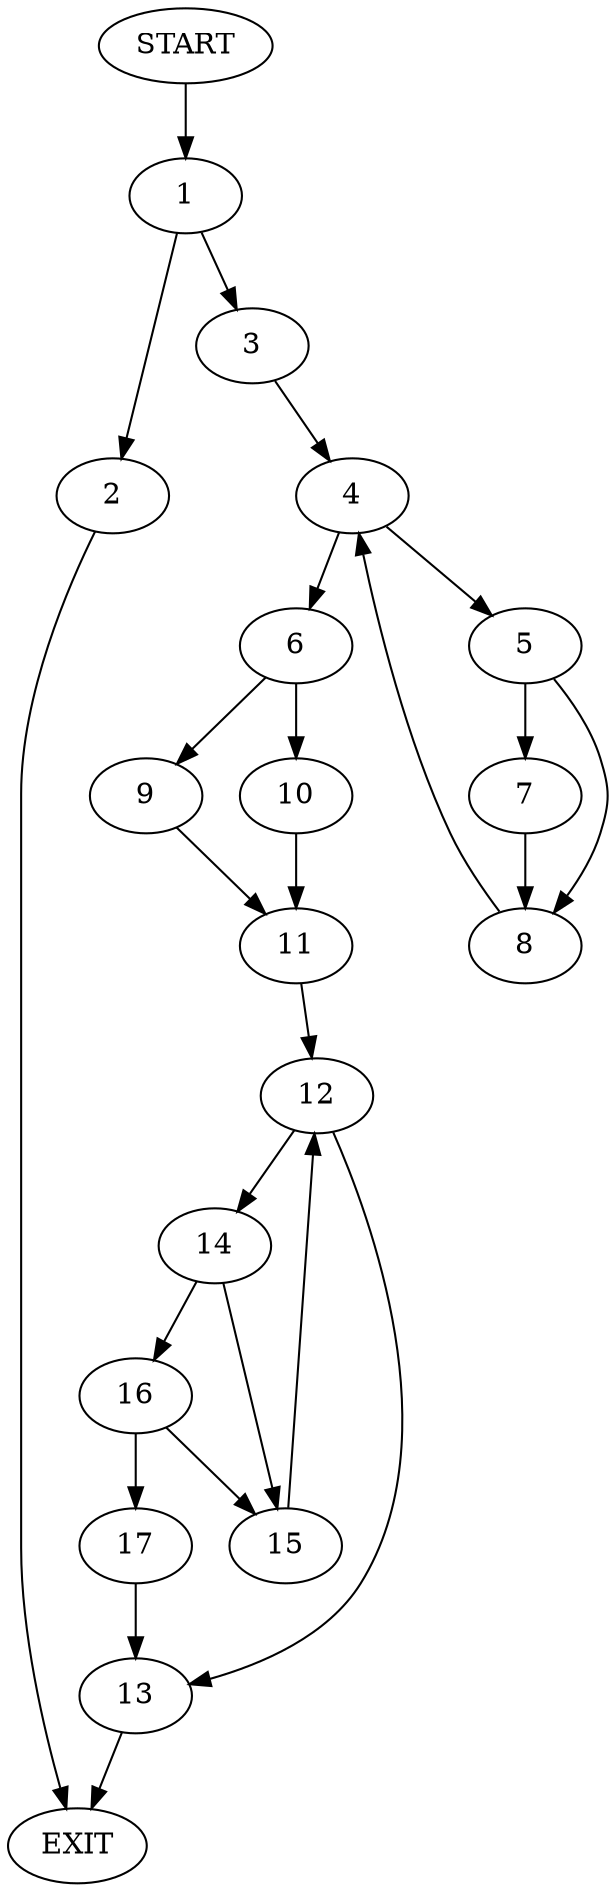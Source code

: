 digraph {
0 [label="START"]
18 [label="EXIT"]
0 -> 1
1 -> 2
1 -> 3
3 -> 4
2 -> 18
4 -> 5
4 -> 6
5 -> 7
5 -> 8
6 -> 9
6 -> 10
8 -> 4
7 -> 8
9 -> 11
10 -> 11
11 -> 12
12 -> 13
12 -> 14
14 -> 15
14 -> 16
13 -> 18
15 -> 12
16 -> 15
16 -> 17
17 -> 13
}

